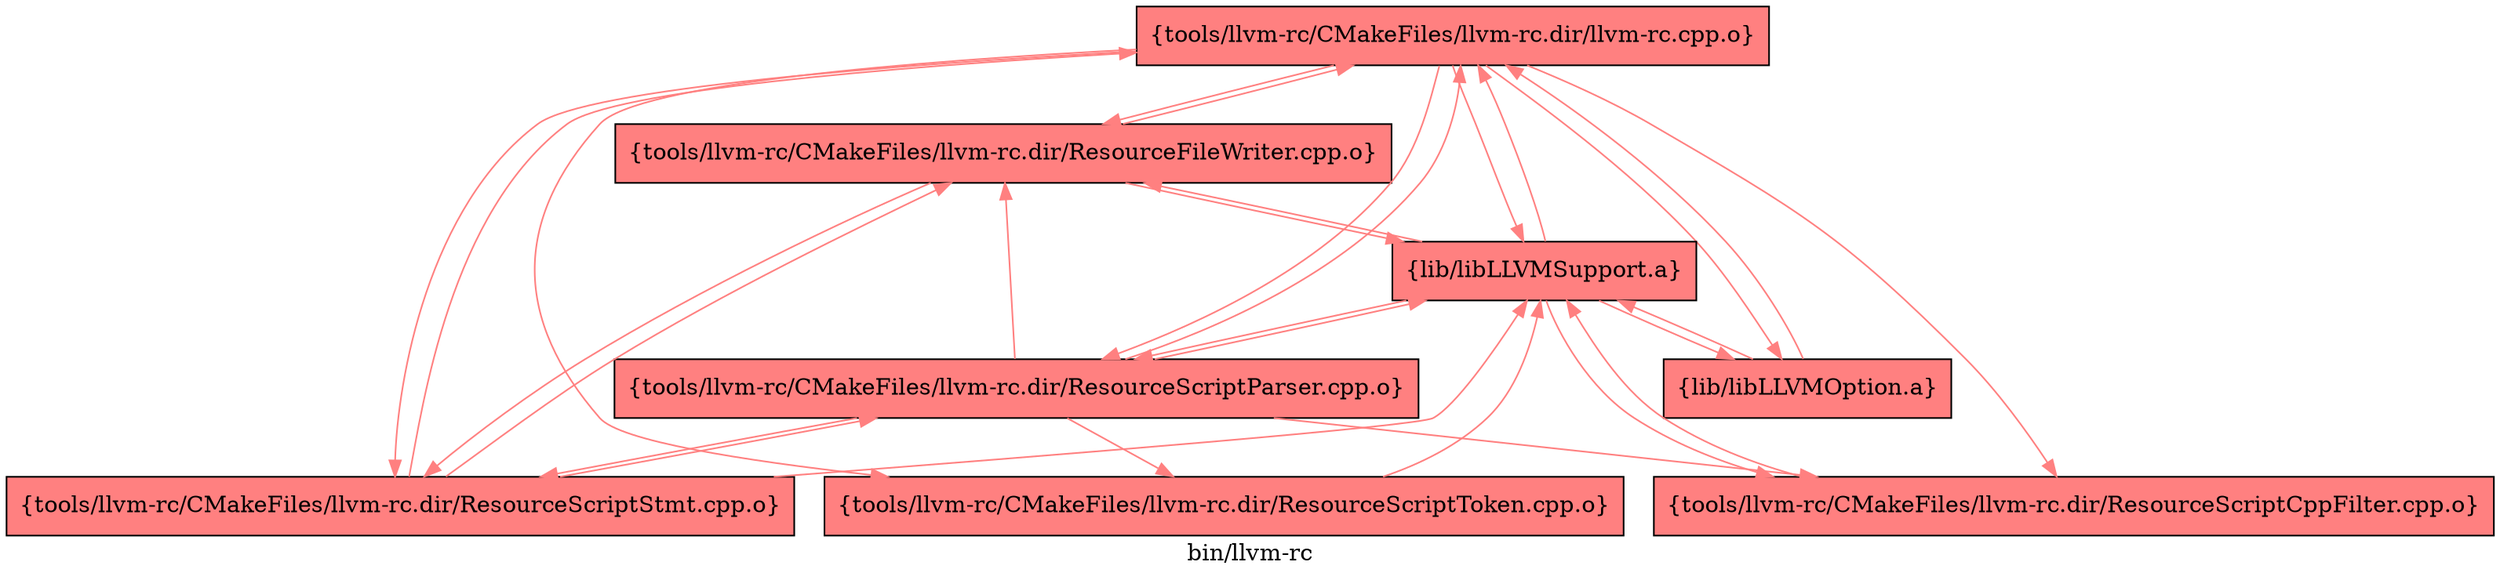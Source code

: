 digraph "bin/llvm-rc" {
	label="bin/llvm-rc";
	{ rank=same; Node0x563681789338;  }

	Node0x563681789338 [shape=record,shape=box,style=filled,fillcolor="1.000000 0.5 1",group=1,label="{tools/llvm-rc/CMakeFiles/llvm-rc.dir/llvm-rc.cpp.o}"];
	Node0x563681789338 -> Node0x563681789a18[color="1.000000 0.5 1"];
	Node0x563681789338 -> Node0x56368178a238[color="1.000000 0.5 1"];
	Node0x563681789338 -> Node0x56368178aaa8[color="1.000000 0.5 1"];
	Node0x563681789338 -> Node0x56368178b228[color="1.000000 0.5 1"];
	Node0x563681789338 -> Node0x563681788de8[color="1.000000 0.5 1"];
	Node0x563681789338 -> Node0x56368178ae68[color="1.000000 0.5 1"];
	Node0x563681789338 -> Node0x56368178a918[color="1.000000 0.5 1"];
	Node0x563681789a18 [shape=record,shape=box,style=filled,fillcolor="1.000000 0.5 1",group=1,label="{tools/llvm-rc/CMakeFiles/llvm-rc.dir/ResourceFileWriter.cpp.o}"];
	Node0x563681789a18 -> Node0x563681789338[color="1.000000 0.5 1"];
	Node0x563681789a18 -> Node0x56368178b228[color="1.000000 0.5 1"];
	Node0x563681789a18 -> Node0x56368178a918[color="1.000000 0.5 1"];
	Node0x56368178a238 [shape=record,shape=box,style=filled,fillcolor="1.000000 0.5 1",group=1,label="{tools/llvm-rc/CMakeFiles/llvm-rc.dir/ResourceScriptCppFilter.cpp.o}"];
	Node0x56368178a238 -> Node0x56368178a918[color="1.000000 0.5 1"];
	Node0x56368178aaa8 [shape=record,shape=box,style=filled,fillcolor="1.000000 0.5 1",group=1,label="{tools/llvm-rc/CMakeFiles/llvm-rc.dir/ResourceScriptParser.cpp.o}"];
	Node0x56368178aaa8 -> Node0x563681789338[color="1.000000 0.5 1"];
	Node0x56368178aaa8 -> Node0x563681789a18[color="1.000000 0.5 1"];
	Node0x56368178aaa8 -> Node0x56368178a238[color="1.000000 0.5 1"];
	Node0x56368178aaa8 -> Node0x56368178b228[color="1.000000 0.5 1"];
	Node0x56368178aaa8 -> Node0x563681788de8[color="1.000000 0.5 1"];
	Node0x56368178aaa8 -> Node0x56368178a918[color="1.000000 0.5 1"];
	Node0x56368178b228 [shape=record,shape=box,style=filled,fillcolor="1.000000 0.5 1",group=1,label="{tools/llvm-rc/CMakeFiles/llvm-rc.dir/ResourceScriptStmt.cpp.o}"];
	Node0x56368178b228 -> Node0x563681789338[color="1.000000 0.5 1"];
	Node0x56368178b228 -> Node0x563681789a18[color="1.000000 0.5 1"];
	Node0x56368178b228 -> Node0x56368178aaa8[color="1.000000 0.5 1"];
	Node0x56368178b228 -> Node0x56368178a918[color="1.000000 0.5 1"];
	Node0x563681788de8 [shape=record,shape=box,style=filled,fillcolor="1.000000 0.5 1",group=1,label="{tools/llvm-rc/CMakeFiles/llvm-rc.dir/ResourceScriptToken.cpp.o}"];
	Node0x563681788de8 -> Node0x56368178a918[color="1.000000 0.5 1"];
	Node0x56368178ae68 [shape=record,shape=box,style=filled,fillcolor="1.000000 0.5 1",group=1,label="{lib/libLLVMOption.a}"];
	Node0x56368178ae68 -> Node0x56368178a918[color="1.000000 0.5 1"];
	Node0x56368178ae68 -> Node0x563681789338[color="1.000000 0.5 1"];
	Node0x56368178a918 [shape=record,shape=box,style=filled,fillcolor="1.000000 0.5 1",group=1,label="{lib/libLLVMSupport.a}"];
	Node0x56368178a918 -> Node0x563681789a18[color="1.000000 0.5 1"];
	Node0x56368178a918 -> Node0x56368178aaa8[color="1.000000 0.5 1"];
	Node0x56368178a918 -> Node0x563681789338[color="1.000000 0.5 1"];
	Node0x56368178a918 -> Node0x56368178a238[color="1.000000 0.5 1"];
	Node0x56368178a918 -> Node0x56368178ae68[color="1.000000 0.5 1"];
}
